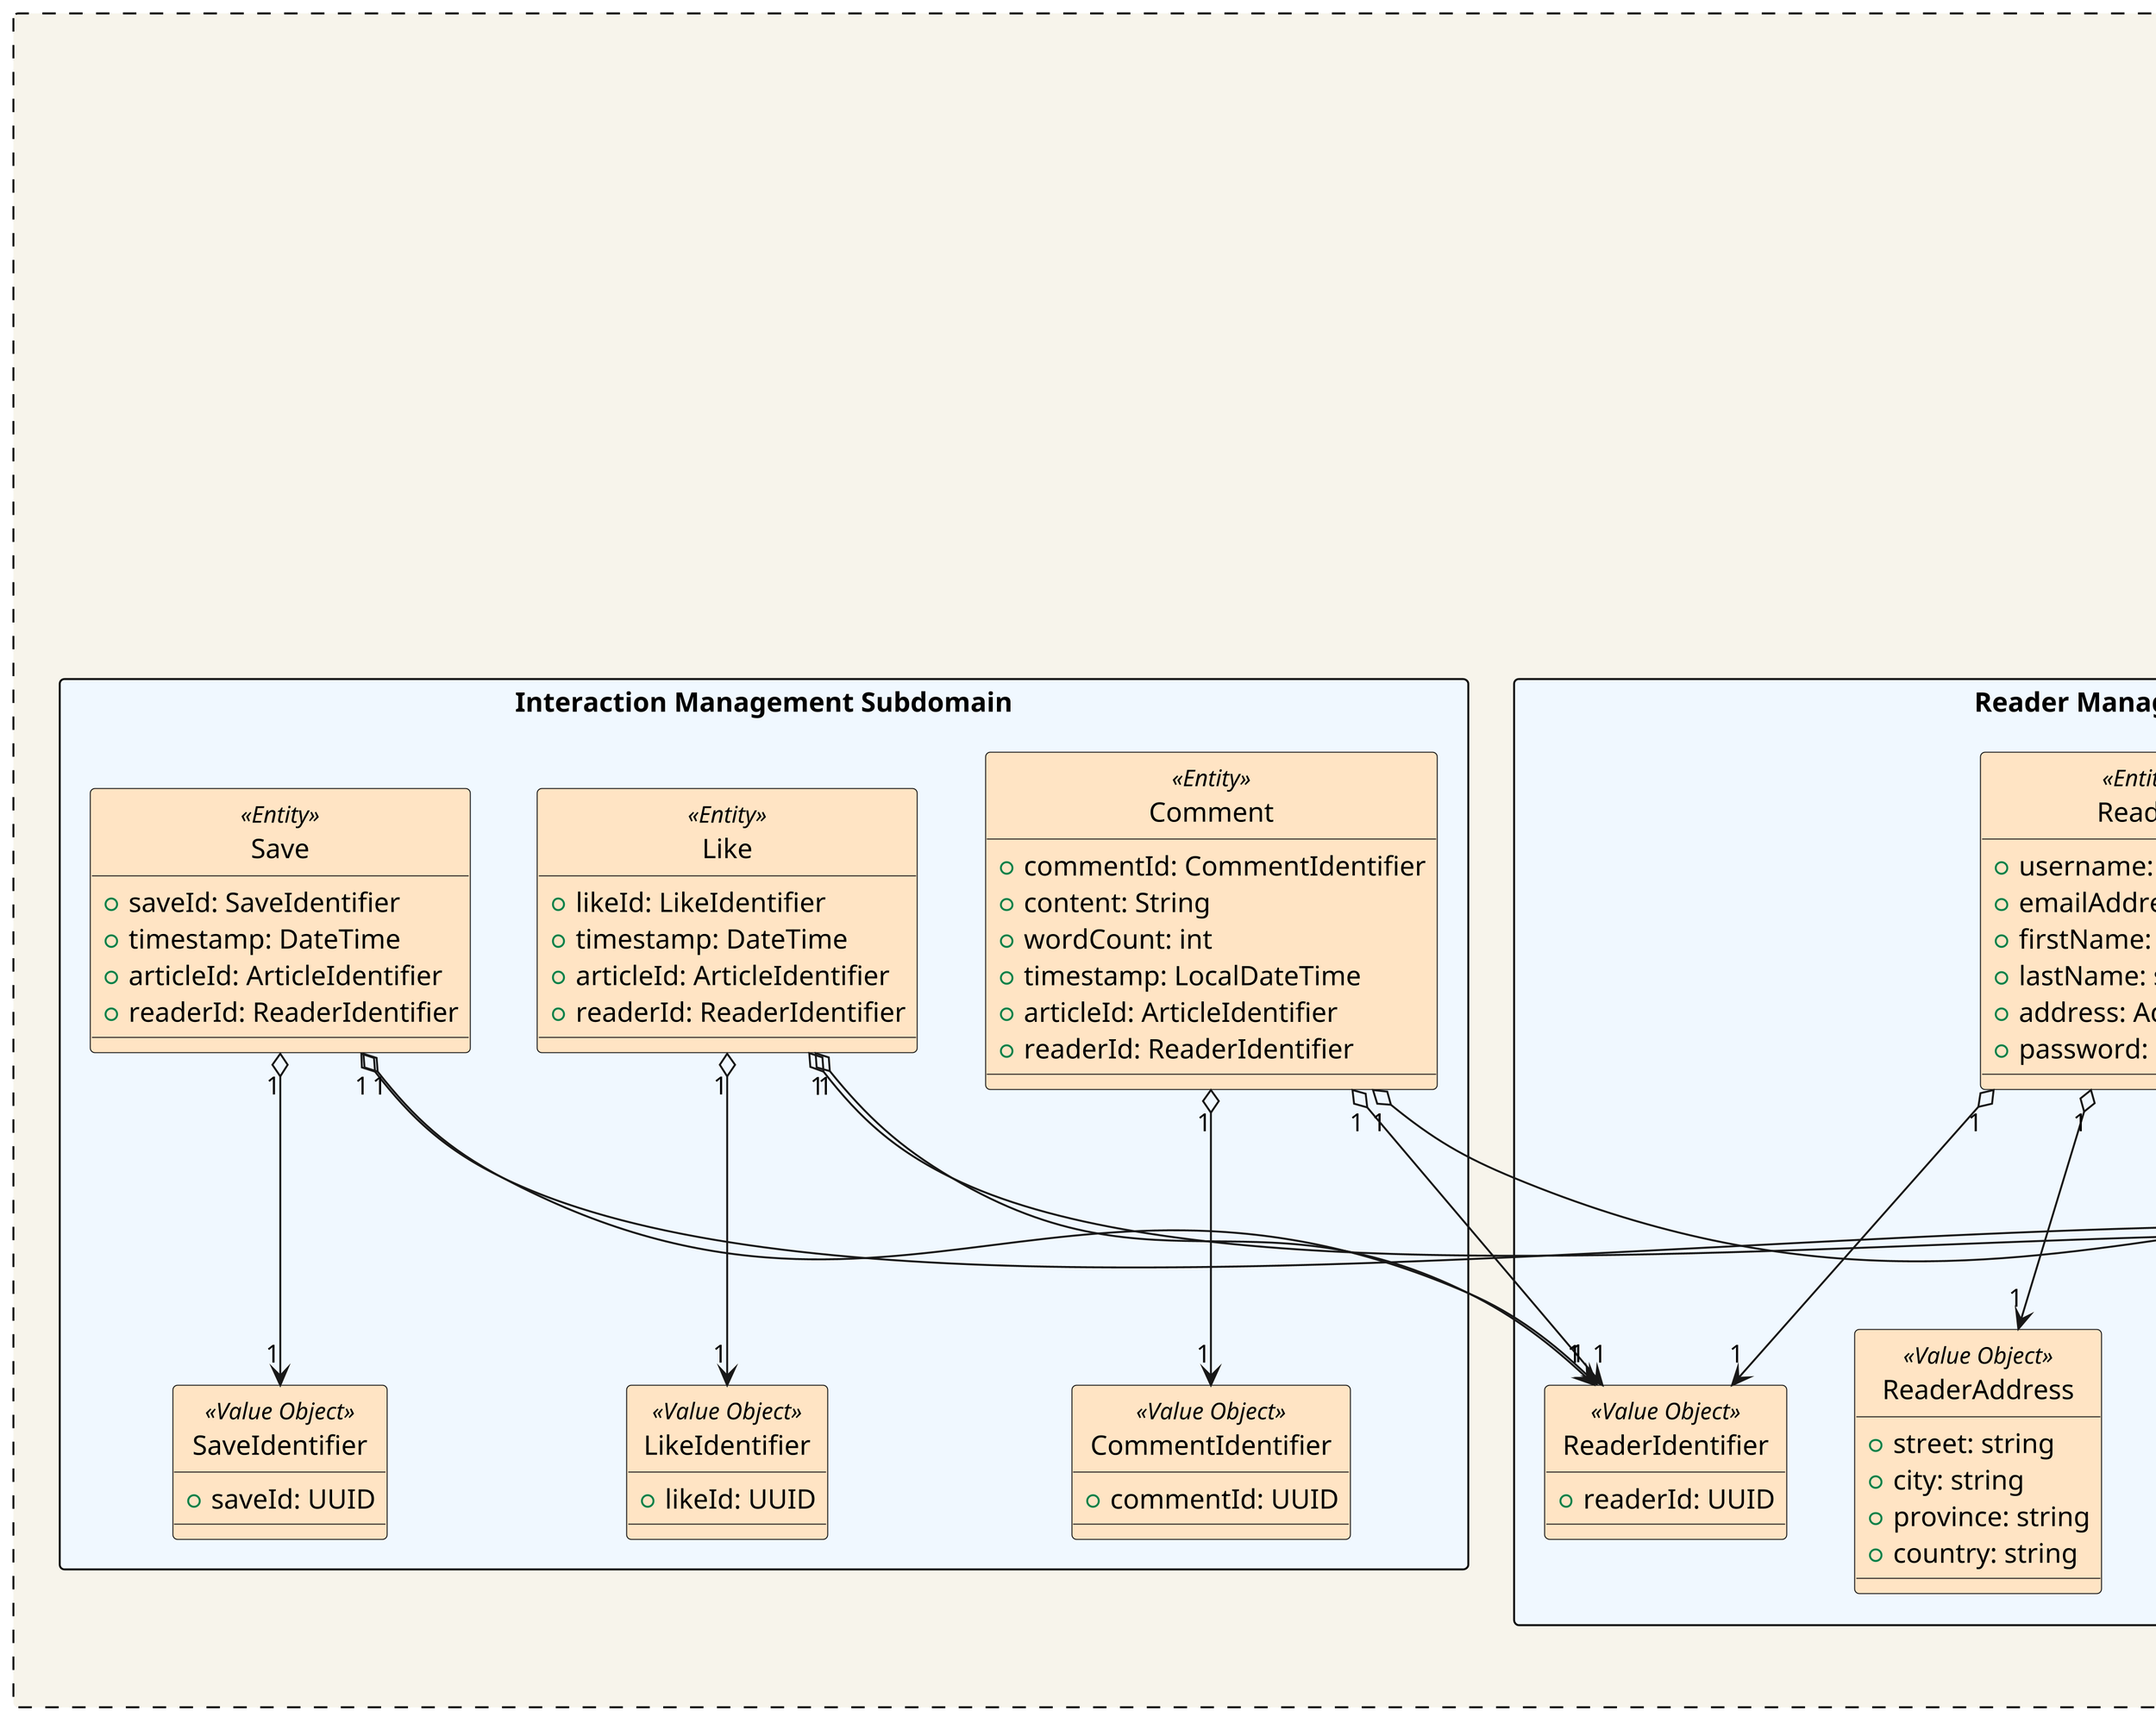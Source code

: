 @startuml
hide circle
top to bottom direction
!define ENTITY(entityName) class entityName << Entity >>
!define AGGREGATE(aggregateName) class aggregateName << Aggregate >>
!define AGGREGATE_ROOT(aggregateRootName) class aggregateRootName << Aggregate Root >>
!define AGGREGATE_ROOT_ENTITY(aggregateRootEntityName) class aggregateRootEntityName << Aggregate Root >> << Entity >>
!define VALUE_OBJECT(valueObjectName) class valueObjectName << Value Object >>

!pragma useVerticalIf on
skinparam dpi 350
skinparam packageStyle rectangle
skinparam rectangle {
    BackgroundColor #f7f4eb
    BorderColor Black
}

rectangle "League Alerts" as BoundedContextLeagueAlerts #line.dashed {

    Package "Reader Management Subdomain" <<Rectangle>> #aliceblue {
        ENTITY(Reader) #bisque {
            + username: Username
            + emailAddress: string
            + firstName: string
            + lastName: string
            + address: Address
            + password: Password
        }

        VALUE_OBJECT(Password) #bisque {
            - value: string
            + isValid(): bool
            + hashPassword(): string
        }

        VALUE_OBJECT(ReaderIdentifier) #bisque {
            + readerId: UUID
        }

        VALUE_OBJECT(Username) #bisque {
            + userName: string
            + isValid(): bool
        }

        VALUE_OBJECT(ReaderAddress) #bisque {
            + street: string
            + city: string
            + province: string
            + country: string
        }

        Reader "1" o--> "1" ReaderAddress
        Reader "1" o--> "1" ReaderIdentifier
        Reader "1" o--> "1" Username
        Reader "1" o--> "1" Password
    }

    Package "Author Management Subdomain" <<Rectangle>> #aliceblue {
        ENTITY(Author) #bisque {
            + username: Username
            + emailAddress: string
            + firstName: string
            + lastName: string
            + biography: Biography
            + articles: ArticleList
            + password: Password
        }

        VALUE_OBJECT(Biography) #bisque {
            + content: string
            + wordCount: int
        }

        VALUE_OBJECT(ArticleList) #bisque {
            + articles: List<ArticleIdentifier>
        }

        VALUE_OBJECT(AuthorIdentifier) #bisque {
            + authorId: UUID
        }

        Author "1" o--> "1" AuthorIdentifier
        Author "1" o--> "1" Biography
        Author "1" o--> "1" ArticleList
        Author "1" o--> "1" Password
    }

    Package "Article Management Subdomain" <<Rectangle>> #aliceblue {
        note "Invariant: Articles marked as 'ARCHIVED' are hidden from public view." as articleInvariant

        AGGREGATE_ROOT_ENTITY(Article) #bisque {

            - status: ArticleStatus
            + title: string
            + body: string
            + wordCount: int
            + category: Categories
            + tags: string
            + timePosted: DateTime
            + viewCount: int
            + photoUrl: string
            + articleDescription :string
        }

        VALUE_OBJECT(ArticleIdentifier) #bisque {
            + articleId: UUID
        }

        VALUE_OBJECT(Tags) #bisque{
        + tagId: UUID
        + tagName: string
        }

        VALUE_OBJECT(Categories) #bisque{
            + id
            + categoryName: string
        }

        VALUE_OBJECT(tags) #bisque {
            + <<enum>>
                NFL
                NBA
                NHL
                UFC
                MLB
        }

        VALUE_OBJECT(ArticleStatus) #bisque {
            + <<enum>>
            PUBLISHED
            ARCHIVED
        }

       


        Article "1" o--> "1" ArticleIdentifier
        Article "1" o--> "1" ArticleStatus
        ArticleList "1" o--> "*" ArticleIdentifier
        Article "1" o--> "1" tags
        Article "1" o--> "1" Categories


    }

    Package "Interaction Management Subdomain" <<Rectangle>> #aliceblue {
        ENTITY(Comment) #bisque {
            + commentId: CommentIdentifier
            + content: String
            + wordCount: int
            + timestamp: LocalDateTime
            + articleId: ArticleIdentifier
            + readerId: ReaderIdentifier
        }

        ENTITY(Like) #bisque {
            + likeId: LikeIdentifier
            + timestamp: DateTime
            + articleId: ArticleIdentifier
            + readerId: ReaderIdentifier
        }

        ENTITY(Save) #bisque {
            + saveId: SaveIdentifier
            + timestamp: DateTime
            + articleId: ArticleIdentifier
            + readerId: ReaderIdentifier
        }

        VALUE_OBJECT(CommentIdentifier) #bisque {
            + commentId: UUID
        }

        VALUE_OBJECT(LikeIdentifier) #bisque {
            + likeId: UUID
        }

        VALUE_OBJECT(SaveIdentifier) #bisque {
            + saveId: UUID
        }

        Comment "1" o--> "1" CommentIdentifier
        Comment "1" o--> "1" ArticleIdentifier
        Comment "1" o--> "1" ReaderIdentifier

        Like "1" o--> "1" LikeIdentifier
        Like "1" o--> "1" ArticleIdentifier
        Like "1" o--> "1" ReaderIdentifier

        Save "1" o--> "1" SaveIdentifier
        Save "1" o--> "1" ArticleIdentifier
        Save "1" o--> "1" ReaderIdentifier
    }
}
@enduml
